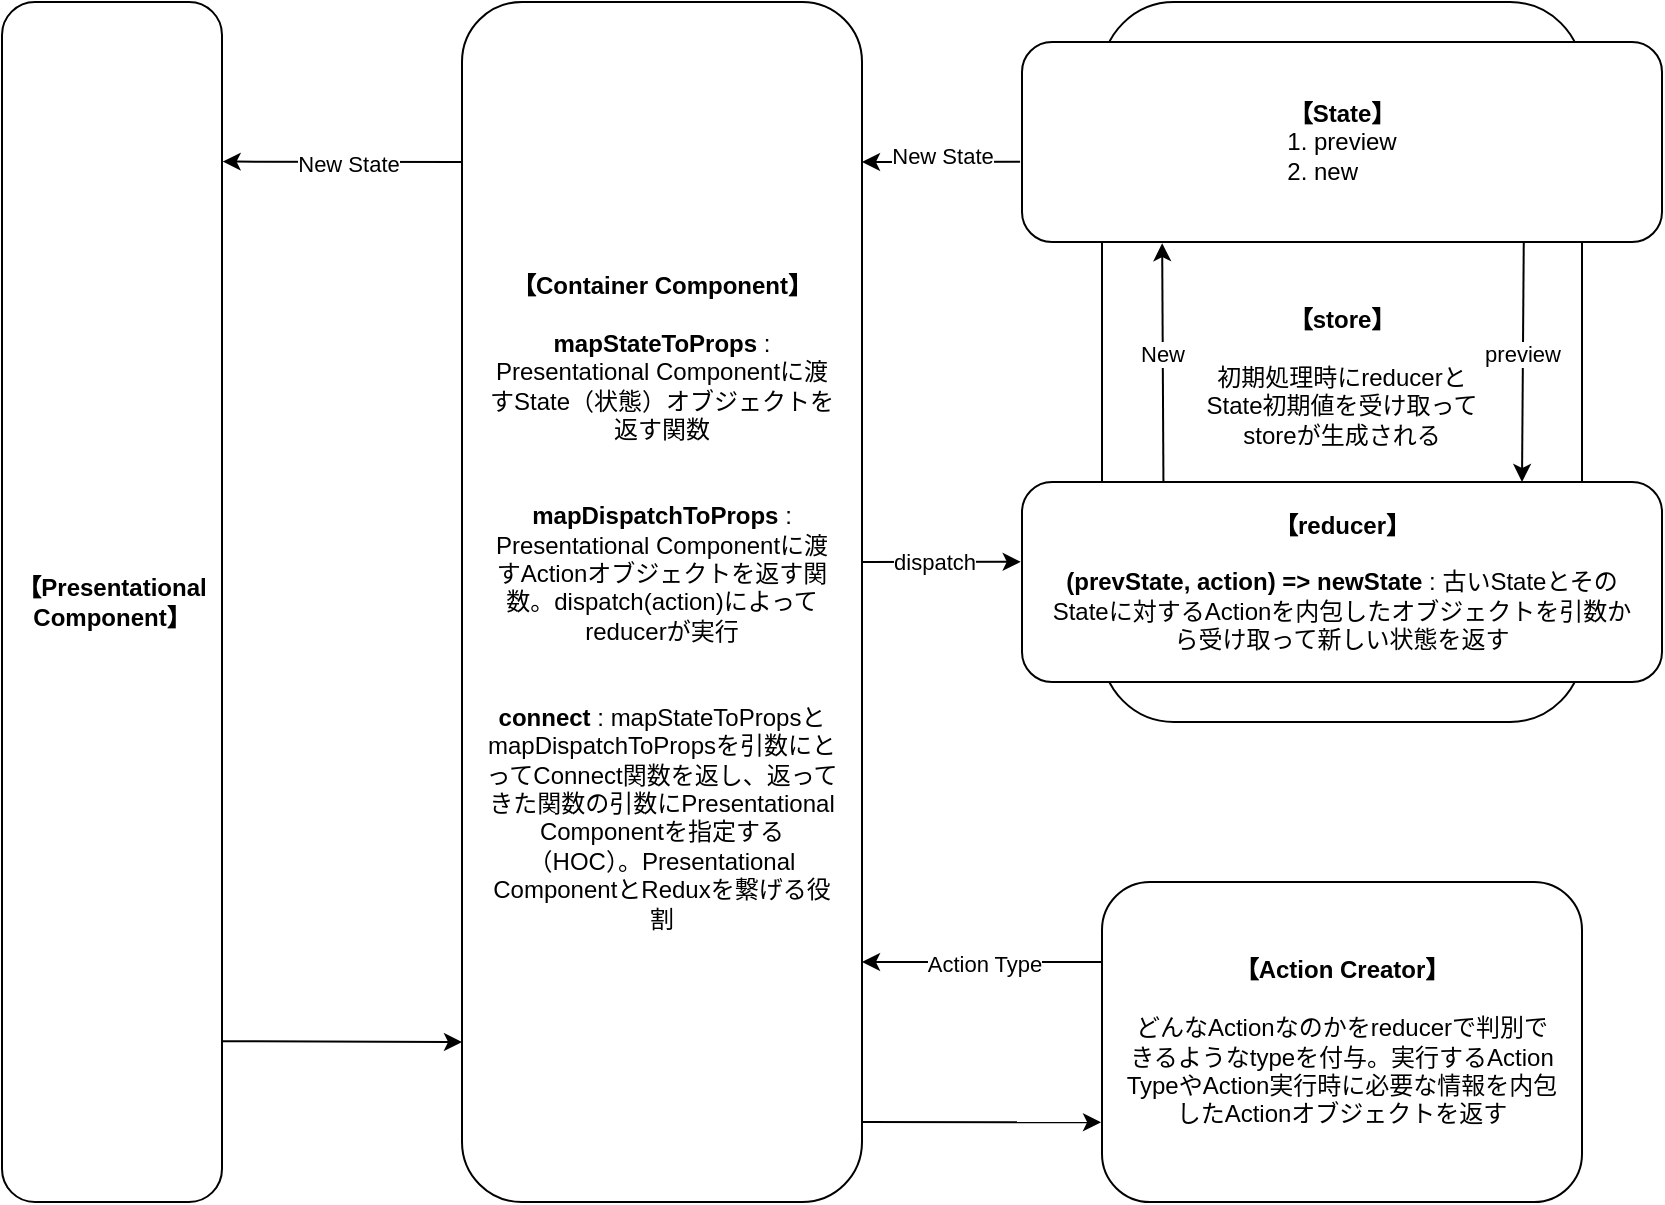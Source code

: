 <mxfile version="13.0.7" type="github">
  <diagram name="Page-1" id="c7558073-3199-34d8-9f00-42111426c3f3">
    <mxGraphModel dx="1186" dy="741" grid="1" gridSize="10" guides="1" tooltips="1" connect="1" arrows="1" fold="1" page="1" pageScale="1" pageWidth="826" pageHeight="1169" background="#ffffff" math="0" shadow="0">
      <root>
        <mxCell id="0" />
        <mxCell id="1" parent="0" />
        <mxCell id="ier6wwoYl22v-dt4Z4b1-96" value="&lt;b&gt;【Presentational Component】&lt;/b&gt;" style="rounded=1;whiteSpace=wrap;html=1;spacingLeft=10;spacingRight=10;" parent="1" vertex="1">
          <mxGeometry x="10" y="80" width="110" height="600" as="geometry" />
        </mxCell>
        <mxCell id="ier6wwoYl22v-dt4Z4b1-98" value="&lt;b&gt;【Action Creator】&lt;/b&gt;&lt;br&gt;&lt;br&gt;どんなActionなのかをreducerで判別できるようなtypeを付与。実行するAction TypeやAction実行時に必要な情報を内包したActionオブジェクトを返す" style="rounded=1;whiteSpace=wrap;html=1;spacingLeft=10;spacingRight=10;" parent="1" vertex="1">
          <mxGeometry x="560" y="520" width="240" height="160" as="geometry" />
        </mxCell>
        <mxCell id="ier6wwoYl22v-dt4Z4b1-99" value="&lt;b&gt;【Container Component】&lt;br&gt;&lt;/b&gt;&lt;br&gt;&lt;b&gt;mapStateToProps&lt;/b&gt; : Presentational Componentに渡すState（状態）オブジェクトを返す関数&lt;br&gt;&lt;br&gt;&lt;br&gt;&lt;b&gt;mapDispatchToProps&lt;/b&gt; : Presentational Componentに渡すActionオブジェクトを返す関数。dispatch(action)によってreducerが実行&lt;br&gt;&lt;br&gt;&lt;br&gt;&lt;b&gt;connect&lt;/b&gt; : mapStateToPropsとmapDispatchToPropsを引数にとってConnect関数を返し、返ってきた関数の引数にPresentational Componentを指定する（HOC）。Presentational ComponentとReduxを繋げる役割" style="rounded=1;whiteSpace=wrap;html=1;spacingLeft=10;spacingRight=10;" parent="1" vertex="1">
          <mxGeometry x="240" y="80" width="200" height="600" as="geometry" />
        </mxCell>
        <mxCell id="ier6wwoYl22v-dt4Z4b1-100" value="&lt;b&gt;【store】&lt;/b&gt;&lt;br&gt;&lt;br&gt;初期処理時にreducerとState初期値を受け取ってstoreが生成される" style="rounded=1;whiteSpace=wrap;html=1;spacingLeft=50;spacingRight=50;verticalAlign=top;spacingTop=145;" parent="1" vertex="1">
          <mxGeometry x="560" y="80" width="240" height="360" as="geometry" />
        </mxCell>
        <mxCell id="ier6wwoYl22v-dt4Z4b1-101" value="" style="endArrow=classic;html=1;exitX=0.996;exitY=0.866;exitDx=0;exitDy=0;exitPerimeter=0;" parent="1" source="ier6wwoYl22v-dt4Z4b1-96" edge="1">
          <mxGeometry width="50" height="50" relative="1" as="geometry">
            <mxPoint x="140" y="600" as="sourcePoint" />
            <mxPoint x="240" y="600" as="targetPoint" />
          </mxGeometry>
        </mxCell>
        <mxCell id="ier6wwoYl22v-dt4Z4b1-104" value="" style="endArrow=classic;html=1;entryX=-0.002;entryY=0.751;entryDx=0;entryDy=0;entryPerimeter=0;" parent="1" target="ier6wwoYl22v-dt4Z4b1-98" edge="1">
          <mxGeometry width="50" height="50" relative="1" as="geometry">
            <mxPoint x="440" y="640" as="sourcePoint" />
            <mxPoint x="520" y="640" as="targetPoint" />
          </mxGeometry>
        </mxCell>
        <mxCell id="ier6wwoYl22v-dt4Z4b1-105" value="" style="endArrow=classic;html=1;exitX=0;exitY=0.25;exitDx=0;exitDy=0;" parent="1" source="ier6wwoYl22v-dt4Z4b1-98" edge="1">
          <mxGeometry width="50" height="50" relative="1" as="geometry">
            <mxPoint x="520" y="560" as="sourcePoint" />
            <mxPoint x="440" y="560" as="targetPoint" />
          </mxGeometry>
        </mxCell>
        <mxCell id="ier6wwoYl22v-dt4Z4b1-117" value="Action Type" style="edgeLabel;html=1;align=center;verticalAlign=middle;resizable=0;points=[];" parent="ier6wwoYl22v-dt4Z4b1-105" vertex="1" connectable="0">
          <mxGeometry x="-0.006" y="1" relative="1" as="geometry">
            <mxPoint as="offset" />
          </mxGeometry>
        </mxCell>
        <mxCell id="ier6wwoYl22v-dt4Z4b1-106" value="" style="endArrow=classic;html=1;entryX=-0.002;entryY=0.399;entryDx=0;entryDy=0;entryPerimeter=0;" parent="1" target="ier6wwoYl22v-dt4Z4b1-109" edge="1">
          <mxGeometry width="50" height="50" relative="1" as="geometry">
            <mxPoint x="440" y="360" as="sourcePoint" />
            <mxPoint x="520" y="360" as="targetPoint" />
          </mxGeometry>
        </mxCell>
        <mxCell id="ier6wwoYl22v-dt4Z4b1-116" value="dispatch" style="edgeLabel;html=1;align=center;verticalAlign=middle;resizable=0;points=[];" parent="ier6wwoYl22v-dt4Z4b1-106" vertex="1" connectable="0">
          <mxGeometry x="-0.105" relative="1" as="geometry">
            <mxPoint as="offset" />
          </mxGeometry>
        </mxCell>
        <mxCell id="ier6wwoYl22v-dt4Z4b1-107" value="" style="endArrow=classic;html=1;exitX=-0.003;exitY=0.599;exitDx=0;exitDy=0;exitPerimeter=0;" parent="1" source="atwUggndU45nl5jZx6z6-1" edge="1">
          <mxGeometry width="50" height="50" relative="1" as="geometry">
            <mxPoint x="520" y="160" as="sourcePoint" />
            <mxPoint x="440" y="160" as="targetPoint" />
          </mxGeometry>
        </mxCell>
        <mxCell id="ier6wwoYl22v-dt4Z4b1-118" value="New State" style="edgeLabel;html=1;align=center;verticalAlign=middle;resizable=0;points=[];" parent="ier6wwoYl22v-dt4Z4b1-107" vertex="1" connectable="0">
          <mxGeometry x="0.036" y="-3" relative="1" as="geometry">
            <mxPoint x="1.92" as="offset" />
          </mxGeometry>
        </mxCell>
        <mxCell id="ier6wwoYl22v-dt4Z4b1-108" value="" style="endArrow=classic;html=1;entryX=1.003;entryY=0.133;entryDx=0;entryDy=0;entryPerimeter=0;" parent="1" target="ier6wwoYl22v-dt4Z4b1-96" edge="1">
          <mxGeometry width="50" height="50" relative="1" as="geometry">
            <mxPoint x="240" y="160" as="sourcePoint" />
            <mxPoint x="130" y="160" as="targetPoint" />
          </mxGeometry>
        </mxCell>
        <mxCell id="ier6wwoYl22v-dt4Z4b1-119" value="New State" style="edgeLabel;html=1;align=center;verticalAlign=middle;resizable=0;points=[];" parent="ier6wwoYl22v-dt4Z4b1-108" vertex="1" connectable="0">
          <mxGeometry x="-0.045" y="1" relative="1" as="geometry">
            <mxPoint as="offset" />
          </mxGeometry>
        </mxCell>
        <mxCell id="ier6wwoYl22v-dt4Z4b1-109" value="&lt;b&gt;【reducer】&lt;/b&gt;&lt;br&gt;&lt;br&gt;&lt;b&gt;(prevState, action) =&amp;gt; newState&lt;/b&gt; : 古いStateとそのStateに対するActionを内包したオブジェクトを引数から受け取って新しい状態を返す" style="rounded=1;whiteSpace=wrap;html=1;align=center;spacingRight=10;spacingLeft=10;" parent="1" vertex="1">
          <mxGeometry x="520" y="320" width="320" height="100" as="geometry" />
        </mxCell>
        <mxCell id="atwUggndU45nl5jZx6z6-1" value="&lt;b&gt;【State】&lt;/b&gt;&lt;br&gt;&lt;div style=&quot;text-align: left&quot;&gt;1. preview&lt;/div&gt;&lt;div style=&quot;text-align: left&quot;&gt;2. new&lt;/div&gt;" style="rounded=1;whiteSpace=wrap;html=1;align=center;spacingRight=10;spacingLeft=10;" parent="1" vertex="1">
          <mxGeometry x="520" y="100" width="320" height="100" as="geometry" />
        </mxCell>
        <mxCell id="atwUggndU45nl5jZx6z6-2" value="" style="endArrow=classic;html=1;exitX=0.784;exitY=1;exitDx=0;exitDy=0;exitPerimeter=0;" parent="1" source="atwUggndU45nl5jZx6z6-1" edge="1">
          <mxGeometry width="50" height="50" relative="1" as="geometry">
            <mxPoint x="770" y="220" as="sourcePoint" />
            <mxPoint x="770" y="320" as="targetPoint" />
          </mxGeometry>
        </mxCell>
        <mxCell id="atwUggndU45nl5jZx6z6-6" value="preview" style="edgeLabel;html=1;align=center;verticalAlign=middle;resizable=0;points=[];" parent="atwUggndU45nl5jZx6z6-2" vertex="1" connectable="0">
          <mxGeometry x="-0.078" y="-1" relative="1" as="geometry">
            <mxPoint as="offset" />
          </mxGeometry>
        </mxCell>
        <mxCell id="atwUggndU45nl5jZx6z6-5" value="" style="endArrow=classic;html=1;exitX=0.246;exitY=0.001;exitDx=0;exitDy=0;exitPerimeter=0;entryX=0.244;entryY=1.006;entryDx=0;entryDy=0;entryPerimeter=0;" parent="1" edge="1">
          <mxGeometry width="50" height="50" relative="1" as="geometry">
            <mxPoint x="590.72" y="320.1" as="sourcePoint" />
            <mxPoint x="590.08" y="200.6" as="targetPoint" />
          </mxGeometry>
        </mxCell>
        <mxCell id="atwUggndU45nl5jZx6z6-7" value="New" style="edgeLabel;html=1;align=center;verticalAlign=middle;resizable=0;points=[];" parent="atwUggndU45nl5jZx6z6-5" vertex="1" connectable="0">
          <mxGeometry x="0.07" y="1" relative="1" as="geometry">
            <mxPoint as="offset" />
          </mxGeometry>
        </mxCell>
      </root>
    </mxGraphModel>
  </diagram>
</mxfile>
